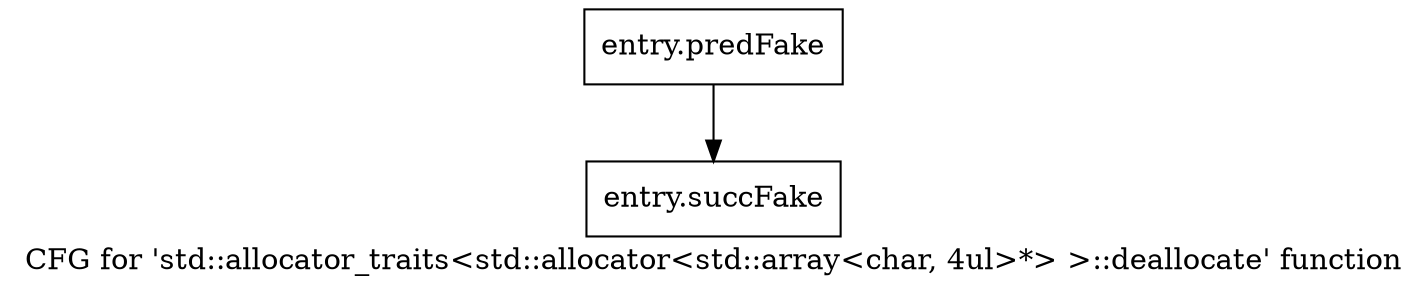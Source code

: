 digraph "CFG for 'std::allocator_traits\<std::allocator\<std::array\<char, 4ul\>*\> \>::deallocate' function" {
	label="CFG for 'std::allocator_traits\<std::allocator\<std::array\<char, 4ul\>*\> \>::deallocate' function";

	Node0x4340be0 [shape=record,filename="",linenumber="",label="{entry.predFake}"];
	Node0x4340be0 -> Node0x44109d0[ callList="" memoryops="" filename="/tools/Xilinx/Vitis_HLS/2022.1/tps/lnx64/gcc-8.3.0/lib/gcc/x86_64-pc-linux-gnu/8.3.0/../../../../include/c++/8.3.0/bits/alloc_traits.h" execusionnum="0"];
	Node0x44109d0 [shape=record,filename="/tools/Xilinx/Vitis_HLS/2022.1/tps/lnx64/gcc-8.3.0/lib/gcc/x86_64-pc-linux-gnu/8.3.0/../../../../include/c++/8.3.0/bits/alloc_traits.h",linenumber="462",label="{entry.succFake}"];
}
